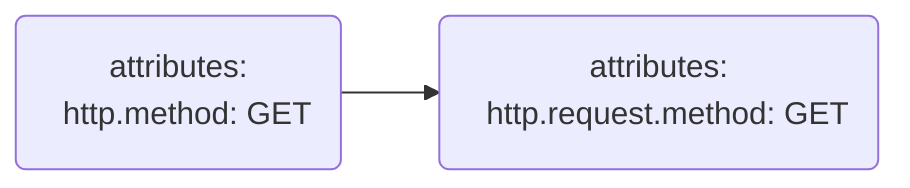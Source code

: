flowchart LR
    log4(attributes:
&nbsp;&nbsp;http.method: GET
    )
    log5(attributes:
&nbsp;&nbsp;http.request.method: GET
    )
    log4 --> log5